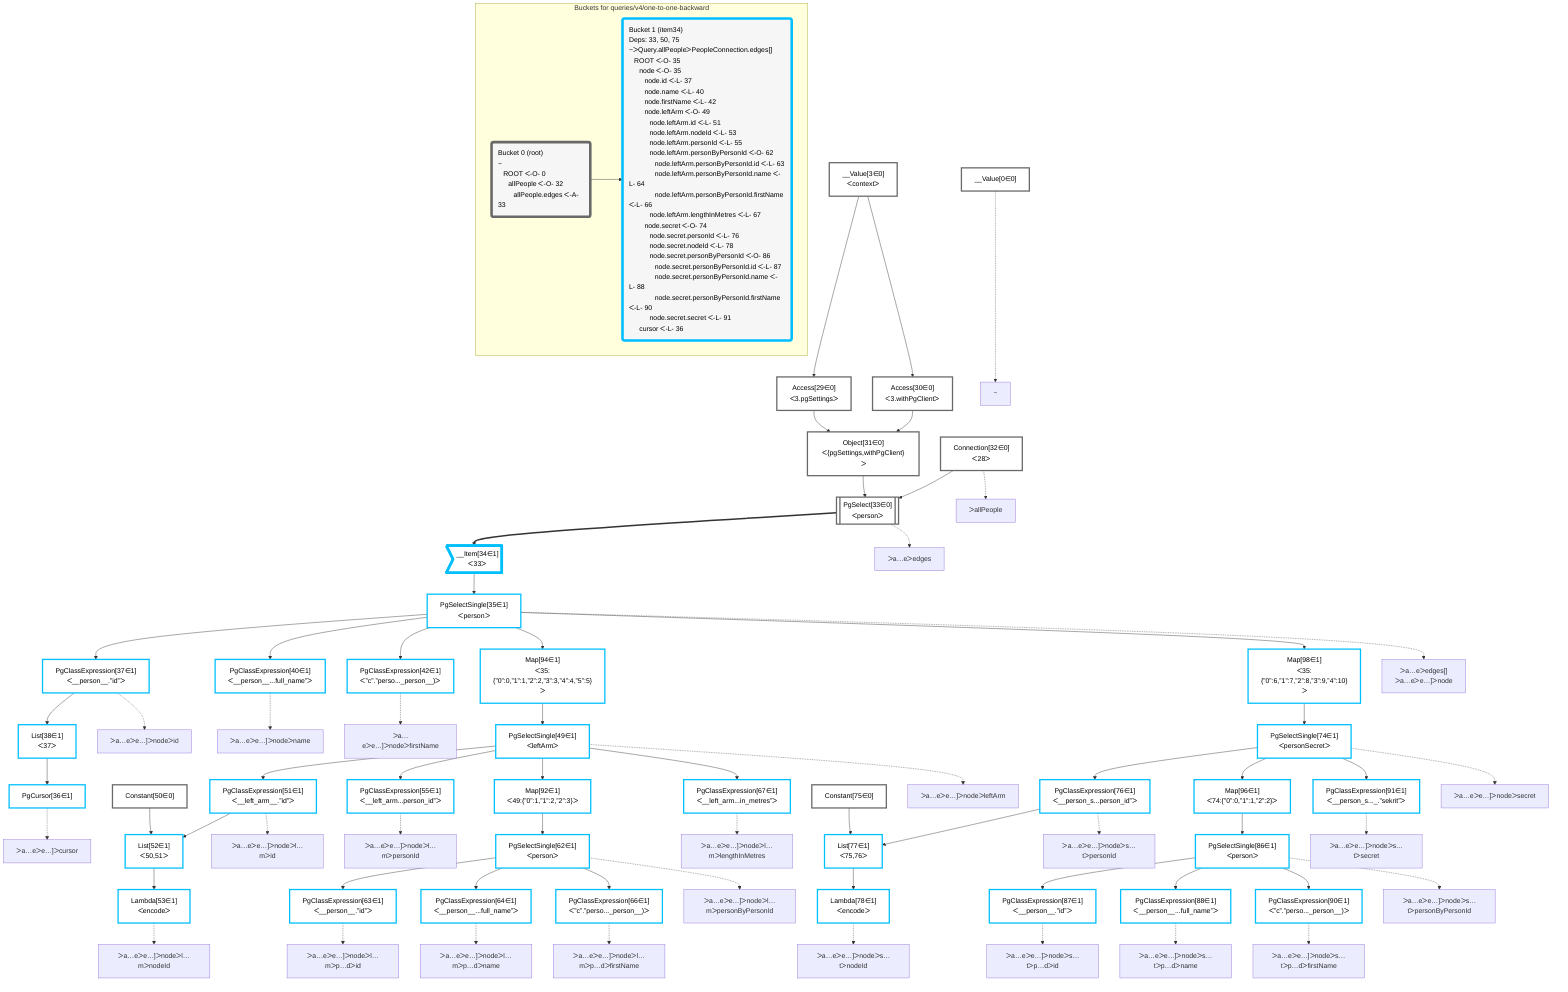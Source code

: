 graph TD
    classDef path fill:#eee,stroke:#000,color:#000
    classDef plan fill:#fff,stroke-width:3px,color:#000
    classDef itemplan fill:#fff,stroke-width:6px,color:#000
    classDef sideeffectplan fill:#f00,stroke-width:6px,color:#000
    classDef bucket fill:#f6f6f6,color:#000,stroke-width:6px,text-align:left


    %% define plans
    __Value0["__Value[0∈0]"]:::plan
    __Value3["__Value[3∈0]<br />ᐸcontextᐳ"]:::plan
    Access29["Access[29∈0]<br />ᐸ3.pgSettingsᐳ"]:::plan
    Access30["Access[30∈0]<br />ᐸ3.withPgClientᐳ"]:::plan
    Object31["Object[31∈0]<br />ᐸ{pgSettings,withPgClient}ᐳ"]:::plan
    Connection32["Connection[32∈0]<br />ᐸ28ᐳ"]:::plan
    PgSelect33[["PgSelect[33∈0]<br />ᐸpersonᐳ"]]:::plan
    __Item34>"__Item[34∈1]<br />ᐸ33ᐳ"]:::itemplan
    PgSelectSingle35["PgSelectSingle[35∈1]<br />ᐸpersonᐳ"]:::plan
    PgClassExpression37["PgClassExpression[37∈1]<br />ᐸ__person__.”id”ᐳ"]:::plan
    List38["List[38∈1]<br />ᐸ37ᐳ"]:::plan
    PgCursor36["PgCursor[36∈1]"]:::plan
    PgClassExpression40["PgClassExpression[40∈1]<br />ᐸ__person__...full_name”ᐳ"]:::plan
    PgClassExpression42["PgClassExpression[42∈1]<br />ᐸ”c”.”perso..._person__)ᐳ"]:::plan
    Map94["Map[94∈1]<br />ᐸ35:{”0”:0,”1”:1,”2”:2,”3”:3,”4”:4,”5”:5}ᐳ"]:::plan
    PgSelectSingle49["PgSelectSingle[49∈1]<br />ᐸleftArmᐳ"]:::plan
    Constant50["Constant[50∈0]"]:::plan
    PgClassExpression51["PgClassExpression[51∈1]<br />ᐸ__left_arm__.”id”ᐳ"]:::plan
    List52["List[52∈1]<br />ᐸ50,51ᐳ"]:::plan
    Lambda53["Lambda[53∈1]<br />ᐸencodeᐳ"]:::plan
    PgClassExpression55["PgClassExpression[55∈1]<br />ᐸ__left_arm...person_id”ᐳ"]:::plan
    Map92["Map[92∈1]<br />ᐸ49:{”0”:1,”1”:2,”2”:3}ᐳ"]:::plan
    PgSelectSingle62["PgSelectSingle[62∈1]<br />ᐸpersonᐳ"]:::plan
    PgClassExpression63["PgClassExpression[63∈1]<br />ᐸ__person__.”id”ᐳ"]:::plan
    PgClassExpression64["PgClassExpression[64∈1]<br />ᐸ__person__...full_name”ᐳ"]:::plan
    PgClassExpression66["PgClassExpression[66∈1]<br />ᐸ”c”.”perso..._person__)ᐳ"]:::plan
    PgClassExpression67["PgClassExpression[67∈1]<br />ᐸ__left_arm...in_metres”ᐳ"]:::plan
    Map98["Map[98∈1]<br />ᐸ35:{”0”:6,”1”:7,”2”:8,”3”:9,”4”:10}ᐳ"]:::plan
    PgSelectSingle74["PgSelectSingle[74∈1]<br />ᐸpersonSecretᐳ"]:::plan
    Constant75["Constant[75∈0]"]:::plan
    PgClassExpression76["PgClassExpression[76∈1]<br />ᐸ__person_s...person_id”ᐳ"]:::plan
    List77["List[77∈1]<br />ᐸ75,76ᐳ"]:::plan
    Lambda78["Lambda[78∈1]<br />ᐸencodeᐳ"]:::plan
    Map96["Map[96∈1]<br />ᐸ74:{”0”:0,”1”:1,”2”:2}ᐳ"]:::plan
    PgSelectSingle86["PgSelectSingle[86∈1]<br />ᐸpersonᐳ"]:::plan
    PgClassExpression87["PgClassExpression[87∈1]<br />ᐸ__person__.”id”ᐳ"]:::plan
    PgClassExpression88["PgClassExpression[88∈1]<br />ᐸ__person__...full_name”ᐳ"]:::plan
    PgClassExpression90["PgClassExpression[90∈1]<br />ᐸ”c”.”perso..._person__)ᐳ"]:::plan
    PgClassExpression91["PgClassExpression[91∈1]<br />ᐸ__person_s..._.”sekrit”ᐳ"]:::plan

    %% plan dependencies
    __Value3 --> Access29
    __Value3 --> Access30
    Access29 & Access30 --> Object31
    Object31 & Connection32 --> PgSelect33
    PgSelect33 ==> __Item34
    __Item34 --> PgSelectSingle35
    PgSelectSingle35 --> PgClassExpression37
    PgClassExpression37 --> List38
    List38 --> PgCursor36
    PgSelectSingle35 --> PgClassExpression40
    PgSelectSingle35 --> PgClassExpression42
    PgSelectSingle35 --> Map94
    Map94 --> PgSelectSingle49
    PgSelectSingle49 --> PgClassExpression51
    Constant50 & PgClassExpression51 --> List52
    List52 --> Lambda53
    PgSelectSingle49 --> PgClassExpression55
    PgSelectSingle49 --> Map92
    Map92 --> PgSelectSingle62
    PgSelectSingle62 --> PgClassExpression63
    PgSelectSingle62 --> PgClassExpression64
    PgSelectSingle62 --> PgClassExpression66
    PgSelectSingle49 --> PgClassExpression67
    PgSelectSingle35 --> Map98
    Map98 --> PgSelectSingle74
    PgSelectSingle74 --> PgClassExpression76
    Constant75 & PgClassExpression76 --> List77
    List77 --> Lambda78
    PgSelectSingle74 --> Map96
    Map96 --> PgSelectSingle86
    PgSelectSingle86 --> PgClassExpression87
    PgSelectSingle86 --> PgClassExpression88
    PgSelectSingle86 --> PgClassExpression90
    PgSelectSingle74 --> PgClassExpression91

    %% plan-to-path relationships
    P0["~"]
    __Value0 -.-> P0
    P32["ᐳallPeople"]
    Connection32 -.-> P32
    P33["ᐳa…eᐳedges"]
    PgSelect33 -.-> P33
    P35["ᐳa…eᐳedges[]<br />ᐳa…eᐳe…]ᐳnode"]
    PgSelectSingle35 -.-> P35
    P36["ᐳa…eᐳe…]ᐳcursor"]
    PgCursor36 -.-> P36
    P37["ᐳa…eᐳe…]ᐳnodeᐳid"]
    PgClassExpression37 -.-> P37
    P40["ᐳa…eᐳe…]ᐳnodeᐳname"]
    PgClassExpression40 -.-> P40
    P42["ᐳa…eᐳe…]ᐳnodeᐳfirstName"]
    PgClassExpression42 -.-> P42
    P49["ᐳa…eᐳe…]ᐳnodeᐳleftArm"]
    PgSelectSingle49 -.-> P49
    P51["ᐳa…eᐳe…]ᐳnodeᐳl…mᐳid"]
    PgClassExpression51 -.-> P51
    P53["ᐳa…eᐳe…]ᐳnodeᐳl…mᐳnodeId"]
    Lambda53 -.-> P53
    P55["ᐳa…eᐳe…]ᐳnodeᐳl…mᐳpersonId"]
    PgClassExpression55 -.-> P55
    P62["ᐳa…eᐳe…]ᐳnodeᐳl…mᐳpersonByPersonId"]
    PgSelectSingle62 -.-> P62
    P63["ᐳa…eᐳe…]ᐳnodeᐳl…mᐳp…dᐳid"]
    PgClassExpression63 -.-> P63
    P64["ᐳa…eᐳe…]ᐳnodeᐳl…mᐳp…dᐳname"]
    PgClassExpression64 -.-> P64
    P66["ᐳa…eᐳe…]ᐳnodeᐳl…mᐳp…dᐳfirstName"]
    PgClassExpression66 -.-> P66
    P67["ᐳa…eᐳe…]ᐳnodeᐳl…mᐳlengthInMetres"]
    PgClassExpression67 -.-> P67
    P74["ᐳa…eᐳe…]ᐳnodeᐳsecret"]
    PgSelectSingle74 -.-> P74
    P76["ᐳa…eᐳe…]ᐳnodeᐳs…tᐳpersonId"]
    PgClassExpression76 -.-> P76
    P78["ᐳa…eᐳe…]ᐳnodeᐳs…tᐳnodeId"]
    Lambda78 -.-> P78
    P86["ᐳa…eᐳe…]ᐳnodeᐳs…tᐳpersonByPersonId"]
    PgSelectSingle86 -.-> P86
    P87["ᐳa…eᐳe…]ᐳnodeᐳs…tᐳp…dᐳid"]
    PgClassExpression87 -.-> P87
    P88["ᐳa…eᐳe…]ᐳnodeᐳs…tᐳp…dᐳname"]
    PgClassExpression88 -.-> P88
    P90["ᐳa…eᐳe…]ᐳnodeᐳs…tᐳp…dᐳfirstName"]
    PgClassExpression90 -.-> P90
    P91["ᐳa…eᐳe…]ᐳnodeᐳs…tᐳsecret"]
    PgClassExpression91 -.-> P91

    subgraph "Buckets for queries/v4/one-to-one-backward"
    Bucket0("Bucket 0 (root)<br />~<br />⠀ROOT ᐸ-O- 0<br />⠀⠀allPeople ᐸ-O- 32<br />⠀⠀⠀allPeople.edges ᐸ-A- 33"):::bucket
    classDef bucket0 stroke:#696969
    class Bucket0,__Value0,__Value3,Access29,Access30,Object31,Connection32,PgSelect33,Constant50,Constant75 bucket0
    Bucket1("Bucket 1 (item34)<br />Deps: 33, 50, 75<br />~ᐳQuery.allPeopleᐳPeopleConnection.edges[]<br />⠀ROOT ᐸ-O- 35<br />⠀⠀node ᐸ-O- 35<br />⠀⠀⠀node.id ᐸ-L- 37<br />⠀⠀⠀node.name ᐸ-L- 40<br />⠀⠀⠀node.firstName ᐸ-L- 42<br />⠀⠀⠀node.leftArm ᐸ-O- 49<br />⠀⠀⠀⠀node.leftArm.id ᐸ-L- 51<br />⠀⠀⠀⠀node.leftArm.nodeId ᐸ-L- 53<br />⠀⠀⠀⠀node.leftArm.personId ᐸ-L- 55<br />⠀⠀⠀⠀node.leftArm.personByPersonId ᐸ-O- 62<br />⠀⠀⠀⠀⠀node.leftArm.personByPersonId.id ᐸ-L- 63<br />⠀⠀⠀⠀⠀node.leftArm.personByPersonId.name ᐸ-L- 64<br />⠀⠀⠀⠀⠀node.leftArm.personByPersonId.firstName ᐸ-L- 66<br />⠀⠀⠀⠀node.leftArm.lengthInMetres ᐸ-L- 67<br />⠀⠀⠀node.secret ᐸ-O- 74<br />⠀⠀⠀⠀node.secret.personId ᐸ-L- 76<br />⠀⠀⠀⠀node.secret.nodeId ᐸ-L- 78<br />⠀⠀⠀⠀node.secret.personByPersonId ᐸ-O- 86<br />⠀⠀⠀⠀⠀node.secret.personByPersonId.id ᐸ-L- 87<br />⠀⠀⠀⠀⠀node.secret.personByPersonId.name ᐸ-L- 88<br />⠀⠀⠀⠀⠀node.secret.personByPersonId.firstName ᐸ-L- 90<br />⠀⠀⠀⠀node.secret.secret ᐸ-L- 91<br />⠀⠀cursor ᐸ-L- 36"):::bucket
    classDef bucket1 stroke:#00bfff
    class Bucket1,__Item34,PgSelectSingle35,PgCursor36,PgClassExpression37,List38,PgClassExpression40,PgClassExpression42,PgSelectSingle49,PgClassExpression51,List52,Lambda53,PgClassExpression55,PgSelectSingle62,PgClassExpression63,PgClassExpression64,PgClassExpression66,PgClassExpression67,PgSelectSingle74,PgClassExpression76,List77,Lambda78,PgSelectSingle86,PgClassExpression87,PgClassExpression88,PgClassExpression90,PgClassExpression91,Map92,Map94,Map96,Map98 bucket1
    Bucket0 --> Bucket1
    end